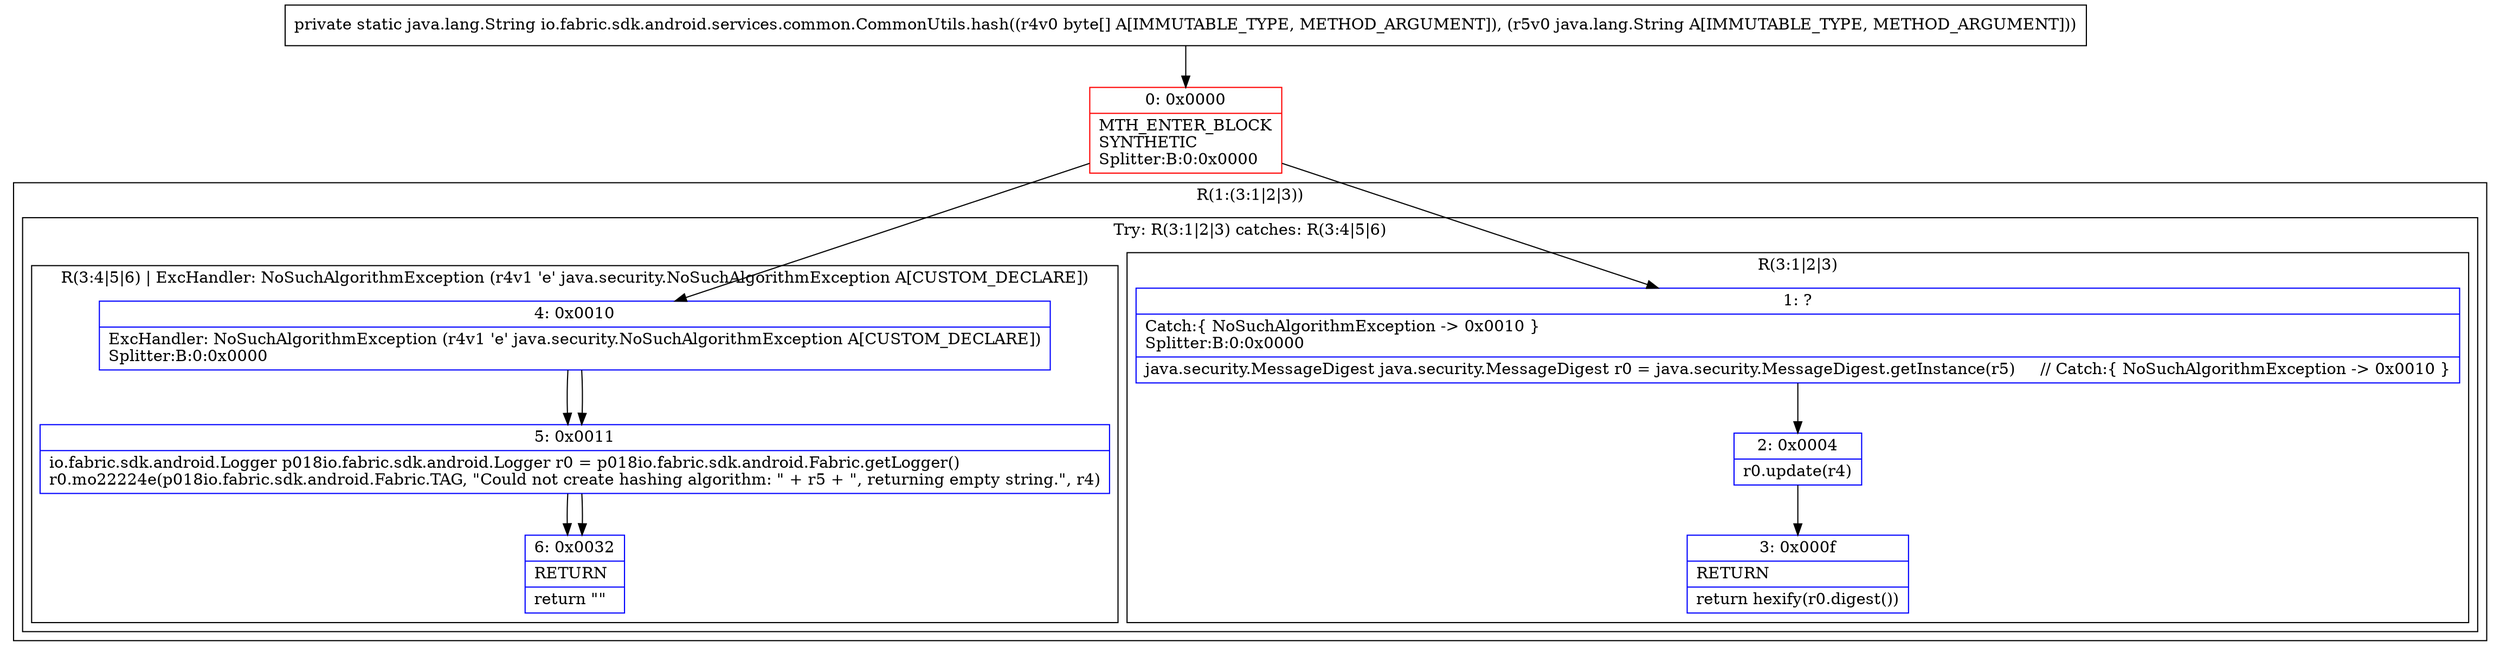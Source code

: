 digraph "CFG forio.fabric.sdk.android.services.common.CommonUtils.hash([BLjava\/lang\/String;)Ljava\/lang\/String;" {
subgraph cluster_Region_856334547 {
label = "R(1:(3:1|2|3))";
node [shape=record,color=blue];
subgraph cluster_TryCatchRegion_1286721029 {
label = "Try: R(3:1|2|3) catches: R(3:4|5|6)";
node [shape=record,color=blue];
subgraph cluster_Region_1121653162 {
label = "R(3:1|2|3)";
node [shape=record,color=blue];
Node_1 [shape=record,label="{1\:\ ?|Catch:\{ NoSuchAlgorithmException \-\> 0x0010 \}\lSplitter:B:0:0x0000\l|java.security.MessageDigest java.security.MessageDigest r0 = java.security.MessageDigest.getInstance(r5)     \/\/ Catch:\{ NoSuchAlgorithmException \-\> 0x0010 \}\l}"];
Node_2 [shape=record,label="{2\:\ 0x0004|r0.update(r4)\l}"];
Node_3 [shape=record,label="{3\:\ 0x000f|RETURN\l|return hexify(r0.digest())\l}"];
}
subgraph cluster_Region_1350853735 {
label = "R(3:4|5|6) | ExcHandler: NoSuchAlgorithmException (r4v1 'e' java.security.NoSuchAlgorithmException A[CUSTOM_DECLARE])\l";
node [shape=record,color=blue];
Node_4 [shape=record,label="{4\:\ 0x0010|ExcHandler: NoSuchAlgorithmException (r4v1 'e' java.security.NoSuchAlgorithmException A[CUSTOM_DECLARE])\lSplitter:B:0:0x0000\l}"];
Node_5 [shape=record,label="{5\:\ 0x0011|io.fabric.sdk.android.Logger p018io.fabric.sdk.android.Logger r0 = p018io.fabric.sdk.android.Fabric.getLogger()\lr0.mo22224e(p018io.fabric.sdk.android.Fabric.TAG, \"Could not create hashing algorithm: \" + r5 + \", returning empty string.\", r4)\l}"];
Node_6 [shape=record,label="{6\:\ 0x0032|RETURN\l|return \"\"\l}"];
}
}
}
subgraph cluster_Region_1350853735 {
label = "R(3:4|5|6) | ExcHandler: NoSuchAlgorithmException (r4v1 'e' java.security.NoSuchAlgorithmException A[CUSTOM_DECLARE])\l";
node [shape=record,color=blue];
Node_4 [shape=record,label="{4\:\ 0x0010|ExcHandler: NoSuchAlgorithmException (r4v1 'e' java.security.NoSuchAlgorithmException A[CUSTOM_DECLARE])\lSplitter:B:0:0x0000\l}"];
Node_5 [shape=record,label="{5\:\ 0x0011|io.fabric.sdk.android.Logger p018io.fabric.sdk.android.Logger r0 = p018io.fabric.sdk.android.Fabric.getLogger()\lr0.mo22224e(p018io.fabric.sdk.android.Fabric.TAG, \"Could not create hashing algorithm: \" + r5 + \", returning empty string.\", r4)\l}"];
Node_6 [shape=record,label="{6\:\ 0x0032|RETURN\l|return \"\"\l}"];
}
Node_0 [shape=record,color=red,label="{0\:\ 0x0000|MTH_ENTER_BLOCK\lSYNTHETIC\lSplitter:B:0:0x0000\l}"];
MethodNode[shape=record,label="{private static java.lang.String io.fabric.sdk.android.services.common.CommonUtils.hash((r4v0 byte[] A[IMMUTABLE_TYPE, METHOD_ARGUMENT]), (r5v0 java.lang.String A[IMMUTABLE_TYPE, METHOD_ARGUMENT])) }"];
MethodNode -> Node_0;
Node_1 -> Node_2;
Node_2 -> Node_3;
Node_4 -> Node_5;
Node_5 -> Node_6;
Node_4 -> Node_5;
Node_5 -> Node_6;
Node_0 -> Node_1;
Node_0 -> Node_4;
}


